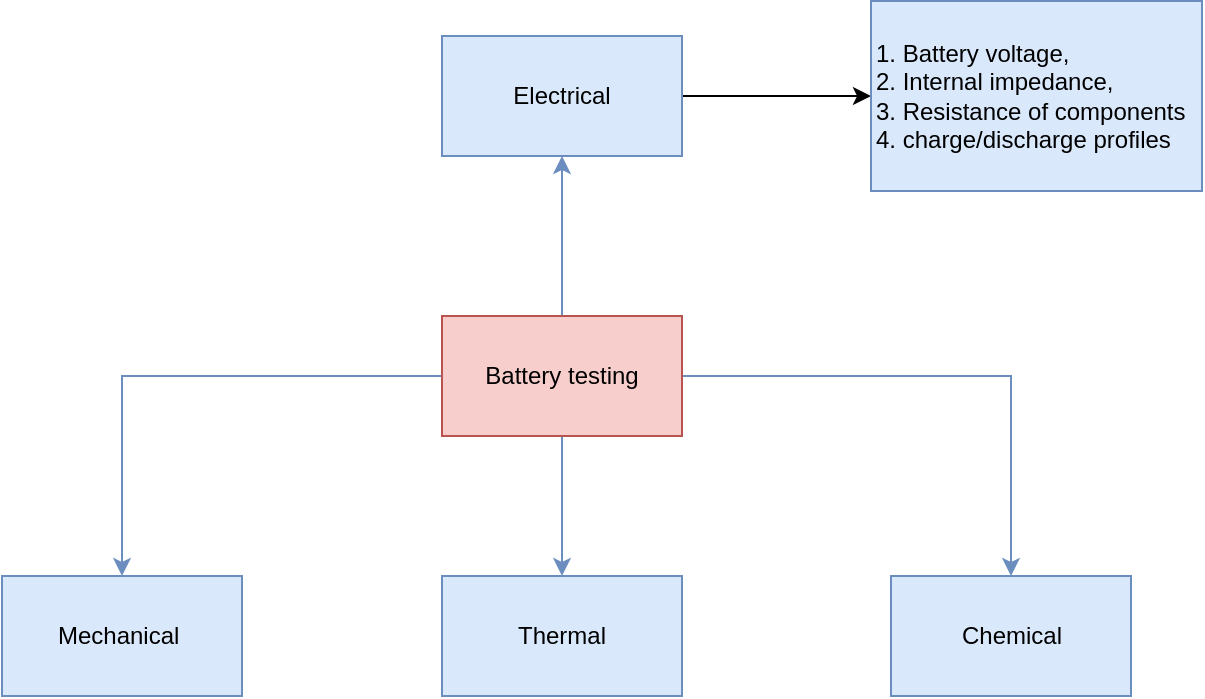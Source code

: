 <mxfile version="21.3.8" type="github">
  <diagram name="Page-1" id="_TVgYn0nv9GwJ6cSukiW">
    <mxGraphModel dx="880" dy="507" grid="1" gridSize="10" guides="1" tooltips="1" connect="1" arrows="1" fold="1" page="1" pageScale="1" pageWidth="1169" pageHeight="827" background="none" math="0" shadow="0">
      <root>
        <mxCell id="0" />
        <mxCell id="1" parent="0" />
        <mxCell id="8YnO7m6ZAOXYnMxKXuHh-3" value="" style="edgeStyle=orthogonalEdgeStyle;rounded=0;orthogonalLoop=1;jettySize=auto;html=1;fillColor=#dae8fc;strokeColor=#6c8ebf;" edge="1" parent="1" source="8YnO7m6ZAOXYnMxKXuHh-1" target="8YnO7m6ZAOXYnMxKXuHh-2">
          <mxGeometry relative="1" as="geometry" />
        </mxCell>
        <mxCell id="8YnO7m6ZAOXYnMxKXuHh-5" value="" style="edgeStyle=orthogonalEdgeStyle;rounded=0;orthogonalLoop=1;jettySize=auto;html=1;fillColor=#dae8fc;strokeColor=#6c8ebf;" edge="1" parent="1" source="8YnO7m6ZAOXYnMxKXuHh-1" target="8YnO7m6ZAOXYnMxKXuHh-4">
          <mxGeometry relative="1" as="geometry" />
        </mxCell>
        <mxCell id="8YnO7m6ZAOXYnMxKXuHh-7" value="" style="edgeStyle=orthogonalEdgeStyle;rounded=0;orthogonalLoop=1;jettySize=auto;html=1;fillColor=#dae8fc;strokeColor=#6c8ebf;" edge="1" parent="1" source="8YnO7m6ZAOXYnMxKXuHh-1" target="8YnO7m6ZAOXYnMxKXuHh-6">
          <mxGeometry relative="1" as="geometry" />
        </mxCell>
        <mxCell id="8YnO7m6ZAOXYnMxKXuHh-11" value="" style="edgeStyle=orthogonalEdgeStyle;rounded=0;orthogonalLoop=1;jettySize=auto;html=1;fillColor=#dae8fc;strokeColor=#6c8ebf;" edge="1" parent="1" source="8YnO7m6ZAOXYnMxKXuHh-1" target="8YnO7m6ZAOXYnMxKXuHh-10">
          <mxGeometry relative="1" as="geometry" />
        </mxCell>
        <mxCell id="8YnO7m6ZAOXYnMxKXuHh-1" value="Battery testing" style="rounded=0;whiteSpace=wrap;html=1;fillColor=#f8cecc;strokeColor=#b85450;" vertex="1" parent="1">
          <mxGeometry x="360" y="200" width="120" height="60" as="geometry" />
        </mxCell>
        <mxCell id="8YnO7m6ZAOXYnMxKXuHh-2" value="Thermal" style="whiteSpace=wrap;html=1;rounded=0;fillColor=#dae8fc;strokeColor=#6c8ebf;" vertex="1" parent="1">
          <mxGeometry x="360" y="330" width="120" height="60" as="geometry" />
        </mxCell>
        <mxCell id="8YnO7m6ZAOXYnMxKXuHh-4" value="Mechanical&amp;nbsp;" style="whiteSpace=wrap;html=1;rounded=0;fillColor=#dae8fc;strokeColor=#6c8ebf;" vertex="1" parent="1">
          <mxGeometry x="140" y="330" width="120" height="60" as="geometry" />
        </mxCell>
        <mxCell id="8YnO7m6ZAOXYnMxKXuHh-6" value="Chemical" style="whiteSpace=wrap;html=1;rounded=0;fillColor=#dae8fc;strokeColor=#6c8ebf;" vertex="1" parent="1">
          <mxGeometry x="584.5" y="330" width="120" height="60" as="geometry" />
        </mxCell>
        <mxCell id="8YnO7m6ZAOXYnMxKXuHh-13" value="" style="edgeStyle=orthogonalEdgeStyle;rounded=0;orthogonalLoop=1;jettySize=auto;html=1;" edge="1" parent="1" source="8YnO7m6ZAOXYnMxKXuHh-10" target="8YnO7m6ZAOXYnMxKXuHh-12">
          <mxGeometry relative="1" as="geometry" />
        </mxCell>
        <mxCell id="8YnO7m6ZAOXYnMxKXuHh-10" value="Electrical" style="rounded=0;whiteSpace=wrap;html=1;fillColor=#dae8fc;strokeColor=#6c8ebf;" vertex="1" parent="1">
          <mxGeometry x="360" y="60" width="120" height="60" as="geometry" />
        </mxCell>
        <mxCell id="8YnO7m6ZAOXYnMxKXuHh-12" value="1. Battery voltage, &lt;br&gt;2. Internal impedance, &lt;br&gt;3. Resistance of components&lt;br&gt;4. charge/discharge profiles" style="whiteSpace=wrap;html=1;fillColor=#dae8fc;strokeColor=#6c8ebf;rounded=0;align=left;" vertex="1" parent="1">
          <mxGeometry x="574.5" y="42.5" width="165.5" height="95" as="geometry" />
        </mxCell>
      </root>
    </mxGraphModel>
  </diagram>
</mxfile>

